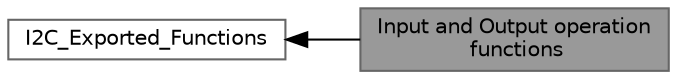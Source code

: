 digraph "Input and Output operation functions"
{
 // LATEX_PDF_SIZE
  bgcolor="transparent";
  edge [fontname=Helvetica,fontsize=10,labelfontname=Helvetica,labelfontsize=10];
  node [fontname=Helvetica,fontsize=10,shape=box,height=0.2,width=0.4];
  rankdir=LR;
  Node2 [id="Node000002",label="I2C_Exported_Functions",height=0.2,width=0.4,color="grey40", fillcolor="white", style="filled",URL="$group___i2_c___exported___functions.html",tooltip=" "];
  Node1 [id="Node000001",label="Input and Output operation\l functions",height=0.2,width=0.4,color="gray40", fillcolor="grey60", style="filled", fontcolor="black",tooltip=" "];
  Node2->Node1 [shape=plaintext, dir="back", style="solid"];
}
